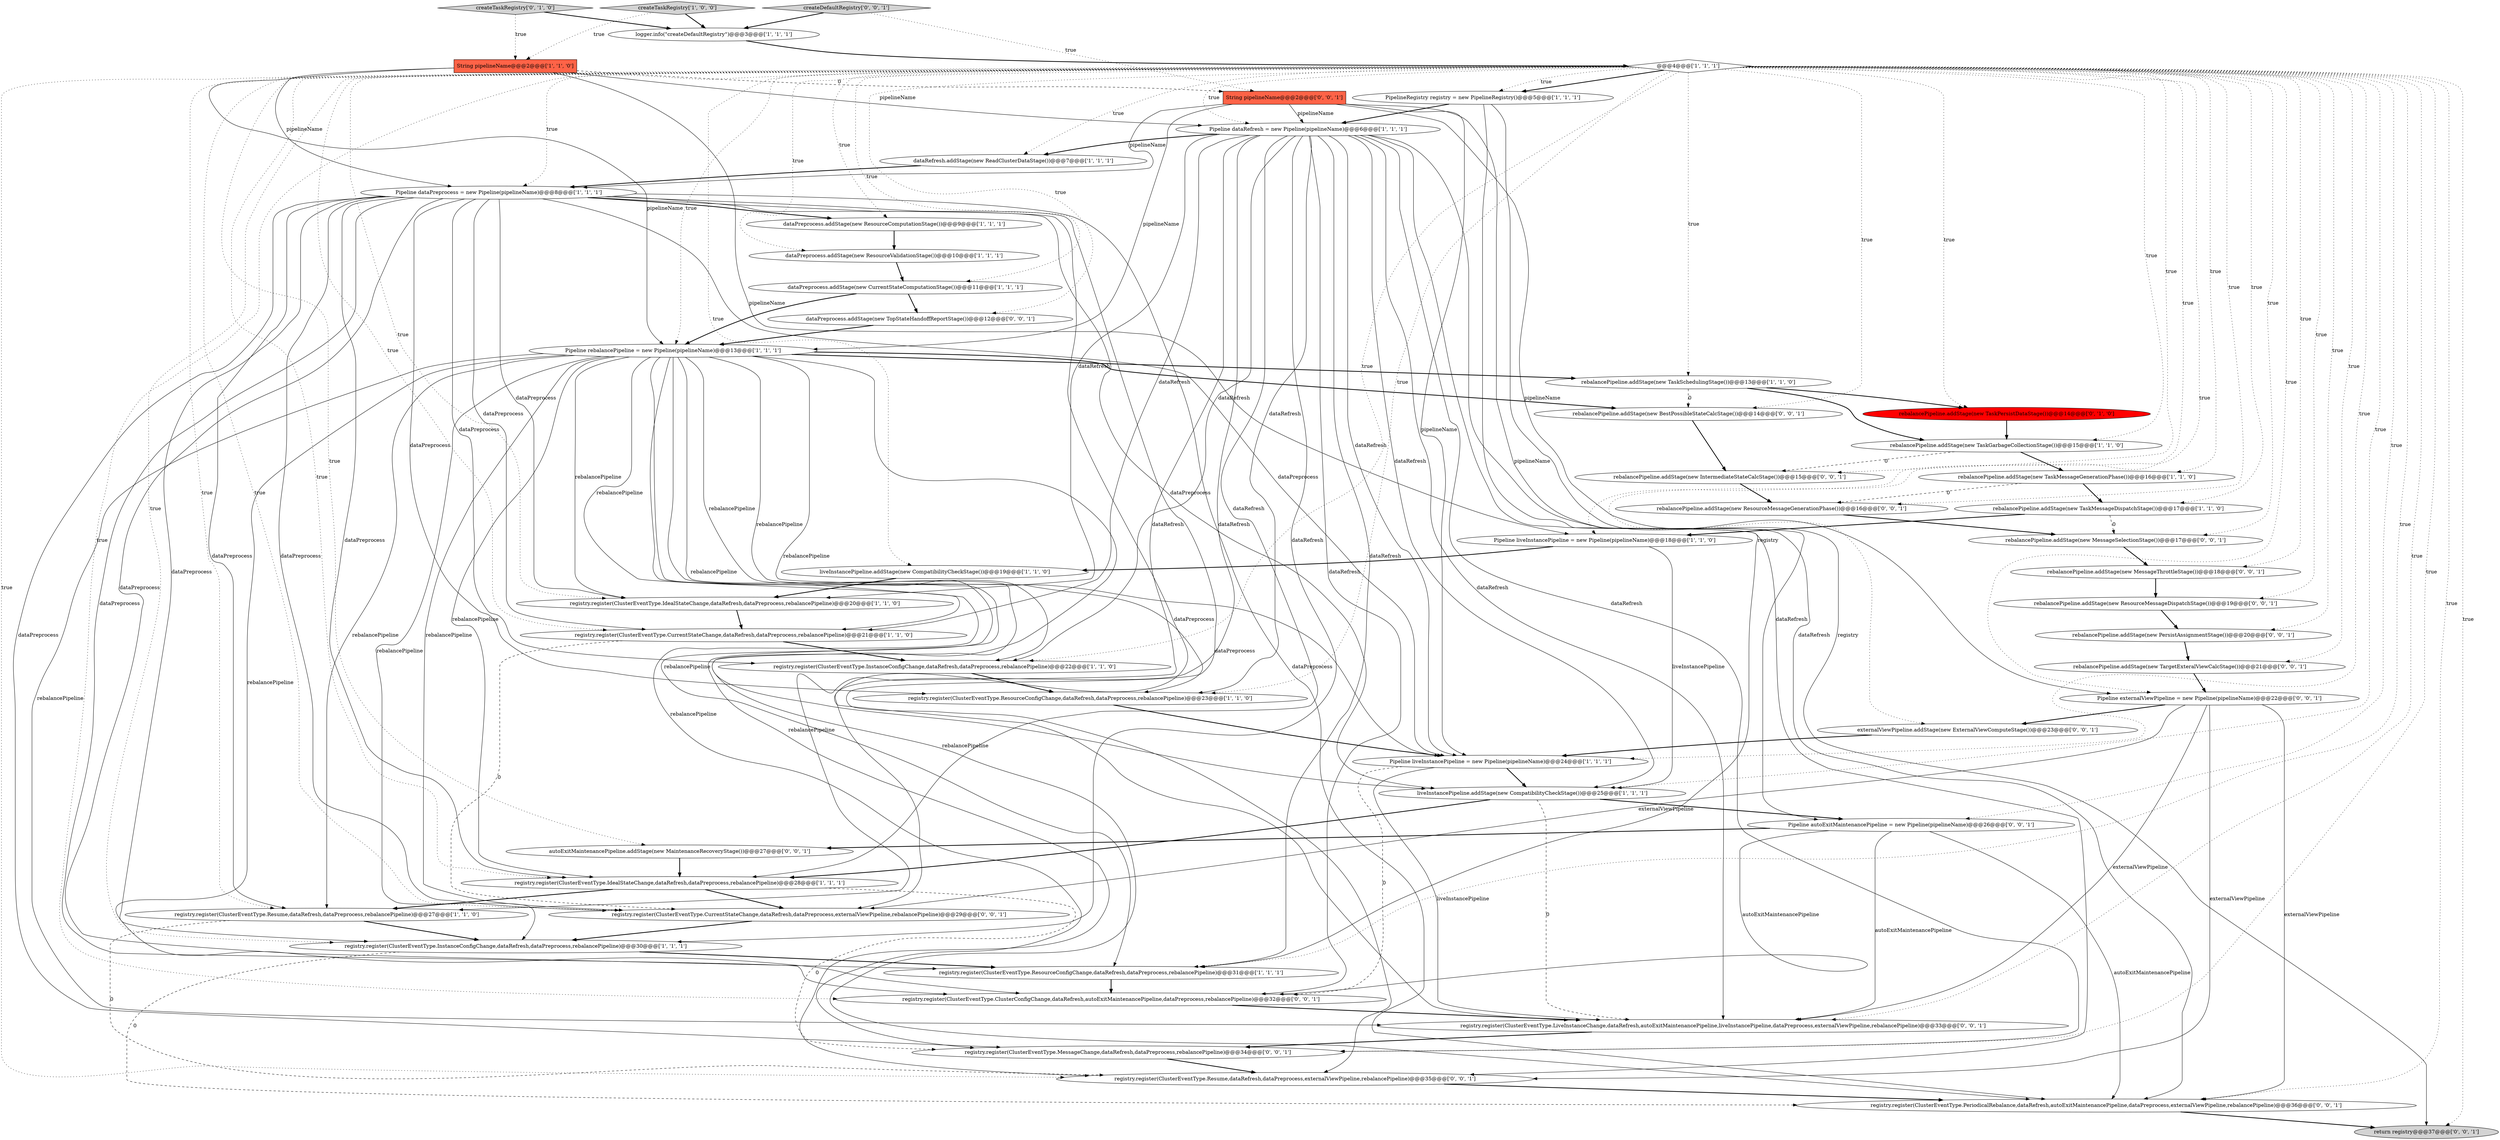 digraph {
47 [style = filled, label = "dataPreprocess.addStage(new TopStateHandoffReportStage())@@@12@@@['0', '0', '1']", fillcolor = white, shape = ellipse image = "AAA0AAABBB3BBB"];
46 [style = filled, label = "return registry@@@37@@@['0', '0', '1']", fillcolor = lightgray, shape = ellipse image = "AAA0AAABBB3BBB"];
37 [style = filled, label = "rebalancePipeline.addStage(new PersistAssignmentStage())@@@20@@@['0', '0', '1']", fillcolor = white, shape = ellipse image = "AAA0AAABBB3BBB"];
9 [style = filled, label = "dataRefresh.addStage(new ReadClusterDataStage())@@@7@@@['1', '1', '1']", fillcolor = white, shape = ellipse image = "AAA0AAABBB1BBB"];
34 [style = filled, label = "String pipelineName@@@2@@@['0', '0', '1']", fillcolor = tomato, shape = box image = "AAA0AAABBB3BBB"];
30 [style = filled, label = "Pipeline autoExitMaintenancePipeline = new Pipeline(pipelineName)@@@26@@@['0', '0', '1']", fillcolor = white, shape = ellipse image = "AAA0AAABBB3BBB"];
29 [style = filled, label = "createTaskRegistry['0', '1', '0']", fillcolor = lightgray, shape = diamond image = "AAA0AAABBB2BBB"];
8 [style = filled, label = "registry.register(ClusterEventType.ResourceConfigChange,dataRefresh,dataPreprocess,rebalancePipeline)@@@31@@@['1', '1', '1']", fillcolor = white, shape = ellipse image = "AAA0AAABBB1BBB"];
25 [style = filled, label = "liveInstancePipeline.addStage(new CompatibilityCheckStage())@@@25@@@['1', '1', '1']", fillcolor = white, shape = ellipse image = "AAA0AAABBB1BBB"];
45 [style = filled, label = "rebalancePipeline.addStage(new IntermediateStateCalcStage())@@@15@@@['0', '0', '1']", fillcolor = white, shape = ellipse image = "AAA0AAABBB3BBB"];
51 [style = filled, label = "registry.register(ClusterEventType.Resume,dataRefresh,dataPreprocess,externalViewPipeline,rebalancePipeline)@@@35@@@['0', '0', '1']", fillcolor = white, shape = ellipse image = "AAA0AAABBB3BBB"];
1 [style = filled, label = "Pipeline liveInstancePipeline = new Pipeline(pipelineName)@@@18@@@['1', '1', '0']", fillcolor = white, shape = ellipse image = "AAA0AAABBB1BBB"];
4 [style = filled, label = "dataPreprocess.addStage(new ResourceValidationStage())@@@10@@@['1', '1', '1']", fillcolor = white, shape = ellipse image = "AAA0AAABBB1BBB"];
28 [style = filled, label = "rebalancePipeline.addStage(new TaskPersistDataStage())@@@14@@@['0', '1', '0']", fillcolor = red, shape = ellipse image = "AAA1AAABBB2BBB"];
43 [style = filled, label = "registry.register(ClusterEventType.LiveInstanceChange,dataRefresh,autoExitMaintenancePipeline,liveInstancePipeline,dataPreprocess,externalViewPipeline,rebalancePipeline)@@@33@@@['0', '0', '1']", fillcolor = white, shape = ellipse image = "AAA0AAABBB3BBB"];
18 [style = filled, label = "registry.register(ClusterEventType.IdealStateChange,dataRefresh,dataPreprocess,rebalancePipeline)@@@28@@@['1', '1', '1']", fillcolor = white, shape = ellipse image = "AAA0AAABBB1BBB"];
31 [style = filled, label = "rebalancePipeline.addStage(new MessageThrottleStage())@@@18@@@['0', '0', '1']", fillcolor = white, shape = ellipse image = "AAA0AAABBB3BBB"];
20 [style = filled, label = "PipelineRegistry registry = new PipelineRegistry()@@@5@@@['1', '1', '1']", fillcolor = white, shape = ellipse image = "AAA0AAABBB1BBB"];
3 [style = filled, label = "registry.register(ClusterEventType.InstanceConfigChange,dataRefresh,dataPreprocess,rebalancePipeline)@@@22@@@['1', '1', '0']", fillcolor = white, shape = ellipse image = "AAA0AAABBB1BBB"];
2 [style = filled, label = "registry.register(ClusterEventType.CurrentStateChange,dataRefresh,dataPreprocess,rebalancePipeline)@@@21@@@['1', '1', '0']", fillcolor = white, shape = ellipse image = "AAA0AAABBB1BBB"];
24 [style = filled, label = "registry.register(ClusterEventType.Resume,dataRefresh,dataPreprocess,rebalancePipeline)@@@27@@@['1', '1', '0']", fillcolor = white, shape = ellipse image = "AAA0AAABBB1BBB"];
48 [style = filled, label = "autoExitMaintenancePipeline.addStage(new MaintenanceRecoveryStage())@@@27@@@['0', '0', '1']", fillcolor = white, shape = ellipse image = "AAA0AAABBB3BBB"];
50 [style = filled, label = "rebalancePipeline.addStage(new ResourceMessageGenerationPhase())@@@16@@@['0', '0', '1']", fillcolor = white, shape = ellipse image = "AAA0AAABBB3BBB"];
13 [style = filled, label = "Pipeline dataRefresh = new Pipeline(pipelineName)@@@6@@@['1', '1', '1']", fillcolor = white, shape = ellipse image = "AAA0AAABBB1BBB"];
33 [style = filled, label = "rebalancePipeline.addStage(new ResourceMessageDispatchStage())@@@19@@@['0', '0', '1']", fillcolor = white, shape = ellipse image = "AAA0AAABBB3BBB"];
14 [style = filled, label = "registry.register(ClusterEventType.ResourceConfigChange,dataRefresh,dataPreprocess,rebalancePipeline)@@@23@@@['1', '1', '0']", fillcolor = white, shape = ellipse image = "AAA0AAABBB1BBB"];
15 [style = filled, label = "logger.info(\"createDefaultRegistry\")@@@3@@@['1', '1', '1']", fillcolor = white, shape = ellipse image = "AAA0AAABBB1BBB"];
5 [style = filled, label = "String pipelineName@@@2@@@['1', '1', '0']", fillcolor = tomato, shape = box image = "AAA0AAABBB1BBB"];
27 [style = filled, label = "rebalancePipeline.addStage(new TaskMessageDispatchStage())@@@17@@@['1', '1', '0']", fillcolor = white, shape = ellipse image = "AAA0AAABBB1BBB"];
41 [style = filled, label = "Pipeline externalViewPipeline = new Pipeline(pipelineName)@@@22@@@['0', '0', '1']", fillcolor = white, shape = ellipse image = "AAA0AAABBB3BBB"];
23 [style = filled, label = "dataPreprocess.addStage(new CurrentStateComputationStage())@@@11@@@['1', '1', '1']", fillcolor = white, shape = ellipse image = "AAA0AAABBB1BBB"];
38 [style = filled, label = "rebalancePipeline.addStage(new TargetExteralViewCalcStage())@@@21@@@['0', '0', '1']", fillcolor = white, shape = ellipse image = "AAA0AAABBB3BBB"];
42 [style = filled, label = "registry.register(ClusterEventType.ClusterConfigChange,dataRefresh,autoExitMaintenancePipeline,dataPreprocess,rebalancePipeline)@@@32@@@['0', '0', '1']", fillcolor = white, shape = ellipse image = "AAA0AAABBB3BBB"];
6 [style = filled, label = "createTaskRegistry['1', '0', '0']", fillcolor = lightgray, shape = diamond image = "AAA0AAABBB1BBB"];
10 [style = filled, label = "registry.register(ClusterEventType.IdealStateChange,dataRefresh,dataPreprocess,rebalancePipeline)@@@20@@@['1', '1', '0']", fillcolor = white, shape = ellipse image = "AAA0AAABBB1BBB"];
22 [style = filled, label = "Pipeline rebalancePipeline = new Pipeline(pipelineName)@@@13@@@['1', '1', '1']", fillcolor = white, shape = ellipse image = "AAA0AAABBB1BBB"];
32 [style = filled, label = "rebalancePipeline.addStage(new MessageSelectionStage())@@@17@@@['0', '0', '1']", fillcolor = white, shape = ellipse image = "AAA0AAABBB3BBB"];
12 [style = filled, label = "Pipeline liveInstancePipeline = new Pipeline(pipelineName)@@@24@@@['1', '1', '1']", fillcolor = white, shape = ellipse image = "AAA0AAABBB1BBB"];
0 [style = filled, label = "rebalancePipeline.addStage(new TaskMessageGenerationPhase())@@@16@@@['1', '1', '0']", fillcolor = white, shape = ellipse image = "AAA0AAABBB1BBB"];
21 [style = filled, label = "@@@4@@@['1', '1', '1']", fillcolor = white, shape = diamond image = "AAA0AAABBB1BBB"];
36 [style = filled, label = "registry.register(ClusterEventType.CurrentStateChange,dataRefresh,dataPreprocess,externalViewPipeline,rebalancePipeline)@@@29@@@['0', '0', '1']", fillcolor = white, shape = ellipse image = "AAA0AAABBB3BBB"];
39 [style = filled, label = "externalViewPipeline.addStage(new ExternalViewComputeStage())@@@23@@@['0', '0', '1']", fillcolor = white, shape = ellipse image = "AAA0AAABBB3BBB"];
49 [style = filled, label = "registry.register(ClusterEventType.PeriodicalRebalance,dataRefresh,autoExitMaintenancePipeline,dataPreprocess,externalViewPipeline,rebalancePipeline)@@@36@@@['0', '0', '1']", fillcolor = white, shape = ellipse image = "AAA0AAABBB3BBB"];
17 [style = filled, label = "Pipeline dataPreprocess = new Pipeline(pipelineName)@@@8@@@['1', '1', '1']", fillcolor = white, shape = ellipse image = "AAA0AAABBB1BBB"];
11 [style = filled, label = "dataPreprocess.addStage(new ResourceComputationStage())@@@9@@@['1', '1', '1']", fillcolor = white, shape = ellipse image = "AAA0AAABBB1BBB"];
19 [style = filled, label = "rebalancePipeline.addStage(new TaskSchedulingStage())@@@13@@@['1', '1', '0']", fillcolor = white, shape = ellipse image = "AAA0AAABBB1BBB"];
35 [style = filled, label = "rebalancePipeline.addStage(new BestPossibleStateCalcStage())@@@14@@@['0', '0', '1']", fillcolor = white, shape = ellipse image = "AAA0AAABBB3BBB"];
44 [style = filled, label = "registry.register(ClusterEventType.MessageChange,dataRefresh,dataPreprocess,rebalancePipeline)@@@34@@@['0', '0', '1']", fillcolor = white, shape = ellipse image = "AAA0AAABBB3BBB"];
26 [style = filled, label = "rebalancePipeline.addStage(new TaskGarbageCollectionStage())@@@15@@@['1', '1', '0']", fillcolor = white, shape = ellipse image = "AAA0AAABBB1BBB"];
40 [style = filled, label = "createDefaultRegistry['0', '0', '1']", fillcolor = lightgray, shape = diamond image = "AAA0AAABBB3BBB"];
16 [style = filled, label = "liveInstancePipeline.addStage(new CompatibilityCheckStage())@@@19@@@['1', '1', '0']", fillcolor = white, shape = ellipse image = "AAA0AAABBB1BBB"];
7 [style = filled, label = "registry.register(ClusterEventType.InstanceConfigChange,dataRefresh,dataPreprocess,rebalancePipeline)@@@30@@@['1', '1', '1']", fillcolor = white, shape = ellipse image = "AAA0AAABBB1BBB"];
50->32 [style = bold, label=""];
21->12 [style = dotted, label="true"];
29->15 [style = bold, label=""];
21->11 [style = dotted, label="true"];
13->42 [style = solid, label="dataRefresh"];
21->18 [style = dotted, label="true"];
15->21 [style = bold, label=""];
25->30 [style = bold, label=""];
17->43 [style = solid, label="dataPreprocess"];
17->36 [style = solid, label="dataPreprocess"];
13->18 [style = solid, label="dataRefresh"];
21->8 [style = dotted, label="true"];
29->5 [style = dotted, label="true"];
7->49 [style = dashed, label="0"];
40->15 [style = bold, label=""];
21->27 [style = dotted, label="true"];
38->41 [style = bold, label=""];
25->43 [style = dashed, label="0"];
17->12 [style = solid, label="dataPreprocess"];
22->25 [style = solid, label="rebalancePipeline"];
7->8 [style = bold, label=""];
5->22 [style = solid, label="pipelineName"];
21->38 [style = dotted, label="true"];
13->7 [style = solid, label="dataRefresh"];
30->42 [style = solid, label="autoExitMaintenancePipeline"];
47->22 [style = bold, label=""];
44->51 [style = bold, label=""];
17->49 [style = solid, label="dataPreprocess"];
23->22 [style = bold, label=""];
12->43 [style = solid, label="liveInstancePipeline"];
2->36 [style = dashed, label="0"];
21->26 [style = dotted, label="true"];
21->24 [style = dotted, label="true"];
13->12 [style = solid, label="dataRefresh"];
37->38 [style = bold, label=""];
21->23 [style = dotted, label="true"];
21->7 [style = dotted, label="true"];
21->39 [style = dotted, label="true"];
35->45 [style = bold, label=""];
13->44 [style = solid, label="dataRefresh"];
21->37 [style = dotted, label="true"];
19->28 [style = bold, label=""];
48->18 [style = bold, label=""];
13->24 [style = solid, label="dataRefresh"];
43->44 [style = bold, label=""];
22->2 [style = solid, label="rebalancePipeline"];
41->49 [style = solid, label="externalViewPipeline"];
21->42 [style = dotted, label="true"];
21->20 [style = dotted, label="true"];
26->45 [style = dashed, label="0"];
17->8 [style = solid, label="dataPreprocess"];
22->10 [style = solid, label="rebalancePipeline"];
22->36 [style = solid, label="rebalancePipeline"];
21->0 [style = dotted, label="true"];
30->49 [style = solid, label="autoExitMaintenancePipeline"];
34->13 [style = solid, label="pipelineName"];
24->51 [style = dashed, label="0"];
17->2 [style = solid, label="dataPreprocess"];
13->49 [style = solid, label="dataRefresh"];
9->17 [style = bold, label=""];
21->22 [style = dotted, label="true"];
21->50 [style = dotted, label="true"];
21->17 [style = dotted, label="true"];
21->32 [style = dotted, label="true"];
5->1 [style = solid, label="pipelineName"];
41->36 [style = solid, label="externalViewPipeline"];
21->28 [style = dotted, label="true"];
5->34 [style = dashed, label="0"];
21->48 [style = dotted, label="true"];
13->2 [style = solid, label="dataRefresh"];
21->33 [style = dotted, label="true"];
22->44 [style = solid, label="rebalancePipeline"];
41->43 [style = solid, label="externalViewPipeline"];
34->22 [style = solid, label="pipelineName"];
26->0 [style = bold, label=""];
22->7 [style = solid, label="rebalancePipeline"];
21->9 [style = dotted, label="true"];
21->31 [style = dotted, label="true"];
1->16 [style = bold, label=""];
49->46 [style = bold, label=""];
19->26 [style = bold, label=""];
31->33 [style = bold, label=""];
21->30 [style = dotted, label="true"];
39->12 [style = bold, label=""];
17->14 [style = solid, label="dataPreprocess"];
17->24 [style = solid, label="dataPreprocess"];
22->42 [style = solid, label="rebalancePipeline"];
10->2 [style = bold, label=""];
21->13 [style = dotted, label="true"];
30->43 [style = solid, label="autoExitMaintenancePipeline"];
21->16 [style = dotted, label="true"];
19->35 [style = dashed, label="0"];
17->51 [style = solid, label="dataPreprocess"];
24->7 [style = bold, label=""];
5->13 [style = solid, label="pipelineName"];
0->50 [style = dashed, label="0"];
21->35 [style = dotted, label="true"];
32->31 [style = bold, label=""];
4->23 [style = bold, label=""];
22->43 [style = solid, label="rebalancePipeline"];
22->3 [style = solid, label="rebalancePipeline"];
40->34 [style = dotted, label="true"];
18->24 [style = bold, label=""];
20->13 [style = bold, label=""];
13->10 [style = solid, label="dataRefresh"];
34->17 [style = solid, label="pipelineName"];
22->19 [style = bold, label=""];
21->46 [style = dotted, label="true"];
41->51 [style = solid, label="externalViewPipeline"];
2->3 [style = bold, label=""];
11->4 [style = bold, label=""];
25->18 [style = bold, label=""];
22->49 [style = solid, label="rebalancePipeline"];
21->2 [style = dotted, label="true"];
28->26 [style = bold, label=""];
21->51 [style = dotted, label="true"];
21->10 [style = dotted, label="true"];
13->51 [style = solid, label="dataRefresh"];
21->49 [style = dotted, label="true"];
34->30 [style = solid, label="pipelineName"];
20->8 [style = solid, label="registry"];
22->8 [style = solid, label="rebalancePipeline"];
6->15 [style = bold, label=""];
21->25 [style = dotted, label="true"];
18->44 [style = dashed, label="0"];
17->3 [style = solid, label="dataPreprocess"];
21->41 [style = dotted, label="true"];
13->43 [style = solid, label="dataRefresh"];
12->42 [style = dashed, label="0"];
27->32 [style = dashed, label="0"];
23->47 [style = bold, label=""];
21->3 [style = dotted, label="true"];
22->14 [style = solid, label="rebalancePipeline"];
13->14 [style = solid, label="dataRefresh"];
13->8 [style = solid, label="dataRefresh"];
17->44 [style = solid, label="dataPreprocess"];
13->9 [style = bold, label=""];
1->25 [style = solid, label="liveInstancePipeline"];
17->42 [style = solid, label="dataPreprocess"];
33->37 [style = bold, label=""];
22->35 [style = bold, label=""];
13->36 [style = solid, label="dataRefresh"];
21->45 [style = dotted, label="true"];
22->12 [style = solid, label="rebalancePipeline"];
20->46 [style = solid, label="registry"];
21->43 [style = dotted, label="true"];
22->51 [style = solid, label="rebalancePipeline"];
21->47 [style = dotted, label="true"];
27->1 [style = bold, label=""];
42->43 [style = bold, label=""];
21->1 [style = dotted, label="true"];
16->10 [style = bold, label=""];
0->27 [style = bold, label=""];
17->7 [style = solid, label="dataPreprocess"];
22->24 [style = solid, label="rebalancePipeline"];
3->14 [style = bold, label=""];
18->36 [style = bold, label=""];
17->10 [style = solid, label="dataPreprocess"];
51->49 [style = bold, label=""];
34->12 [style = solid, label="pipelineName"];
13->3 [style = solid, label="dataRefresh"];
21->4 [style = dotted, label="true"];
21->36 [style = dotted, label="true"];
13->25 [style = solid, label="dataRefresh"];
21->20 [style = bold, label=""];
8->42 [style = bold, label=""];
21->44 [style = dotted, label="true"];
36->7 [style = bold, label=""];
45->50 [style = bold, label=""];
17->25 [style = solid, label="dataPreprocess"];
12->25 [style = bold, label=""];
14->12 [style = bold, label=""];
21->19 [style = dotted, label="true"];
22->18 [style = solid, label="rebalancePipeline"];
21->14 [style = dotted, label="true"];
34->41 [style = solid, label="pipelineName"];
30->48 [style = bold, label=""];
17->18 [style = solid, label="dataPreprocess"];
41->39 [style = bold, label=""];
5->17 [style = solid, label="pipelineName"];
6->5 [style = dotted, label="true"];
17->11 [style = bold, label=""];
}
